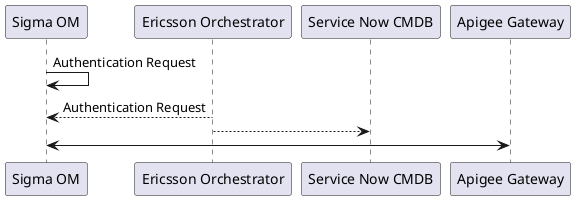 @startuml
participant "Sigma OM" as sigmaom
participant "Ericsson Orchestrator" as ericssonorch
participant "Service Now CMDB" as snowcmdb
participant "Apigee Gateway" as apigee
sigmaom -> sigmaom: Authentication Request
ericssonorch --> sigmaom: Authentication Request
ericssonorch --> snowcmdb
sigmaom <-> apigee
@enduml